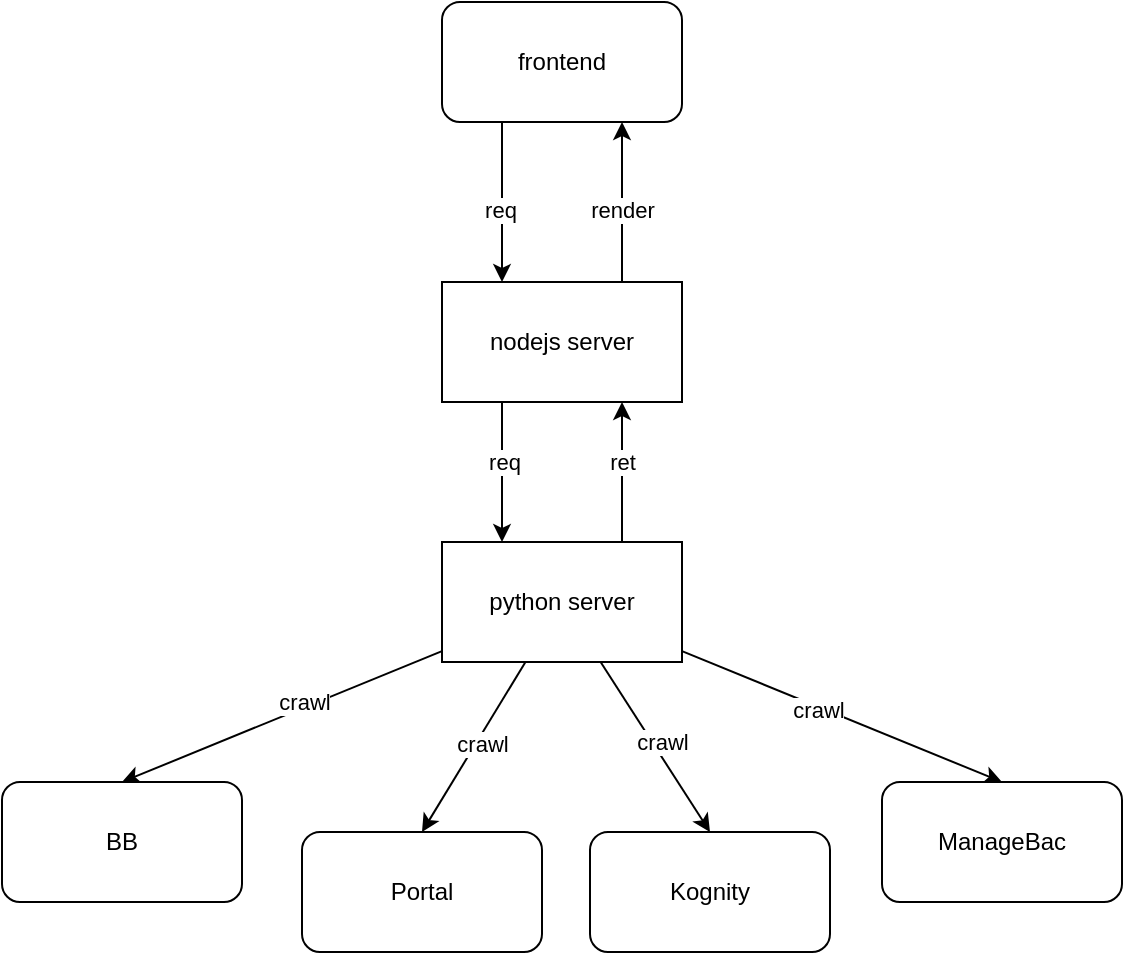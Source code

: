<mxfile version="15.1.3" type="device"><diagram id="ztAfkgmGnpqosVklga21" name="Page-1"><mxGraphModel dx="1024" dy="592" grid="1" gridSize="10" guides="1" tooltips="1" connect="1" arrows="1" fold="1" page="1" pageScale="1" pageWidth="827" pageHeight="1169" math="0" shadow="0"><root><mxCell id="0"/><mxCell id="1" parent="0"/><mxCell id="cJD_i3iA9pwM2JVaBi6H-15" value="" style="edgeStyle=orthogonalEdgeStyle;rounded=0;orthogonalLoop=1;jettySize=auto;html=1;" parent="1" source="cJD_i3iA9pwM2JVaBi6H-10" target="cJD_i3iA9pwM2JVaBi6H-14" edge="1"><mxGeometry relative="1" as="geometry"><Array as="points"><mxPoint x="370" y="360"/><mxPoint x="370" y="360"/></Array></mxGeometry></mxCell><mxCell id="cJD_i3iA9pwM2JVaBi6H-17" value="req" style="edgeLabel;html=1;align=center;verticalAlign=middle;resizable=0;points=[];" parent="cJD_i3iA9pwM2JVaBi6H-15" vertex="1" connectable="0"><mxGeometry x="-0.28" y="1" relative="1" as="geometry"><mxPoint y="5" as="offset"/></mxGeometry></mxCell><mxCell id="cJD_i3iA9pwM2JVaBi6H-21" style="rounded=0;orthogonalLoop=1;jettySize=auto;html=1;entryX=0.75;entryY=1;entryDx=0;entryDy=0;exitX=0.75;exitY=0;exitDx=0;exitDy=0;" parent="1" source="cJD_i3iA9pwM2JVaBi6H-10" target="cJD_i3iA9pwM2JVaBi6H-19" edge="1"><mxGeometry relative="1" as="geometry"/></mxCell><mxCell id="cJD_i3iA9pwM2JVaBi6H-23" value="render" style="edgeLabel;html=1;align=center;verticalAlign=middle;resizable=0;points=[];" parent="cJD_i3iA9pwM2JVaBi6H-21" vertex="1" connectable="0"><mxGeometry x="0.244" relative="1" as="geometry"><mxPoint y="14" as="offset"/></mxGeometry></mxCell><mxCell id="cJD_i3iA9pwM2JVaBi6H-10" value="nodejs server" style="whiteSpace=wrap;html=1;rounded=1;arcSize=0;" parent="1" vertex="1"><mxGeometry x="340" y="250" width="120" height="60" as="geometry"/></mxCell><mxCell id="cJD_i3iA9pwM2JVaBi6H-26" value="" style="rounded=0;orthogonalLoop=1;jettySize=auto;html=1;entryX=0.5;entryY=0;entryDx=0;entryDy=0;" parent="1" source="cJD_i3iA9pwM2JVaBi6H-14" target="cJD_i3iA9pwM2JVaBi6H-31" edge="1"><mxGeometry relative="1" as="geometry"><mxPoint x="240.034" y="510" as="targetPoint"/></mxGeometry></mxCell><mxCell id="wP8oA4cOnhYJjt_zmatE-2" value="crawl" style="edgeLabel;html=1;align=center;verticalAlign=middle;resizable=0;points=[];" vertex="1" connectable="0" parent="cJD_i3iA9pwM2JVaBi6H-26"><mxGeometry x="-0.31" y="2" relative="1" as="geometry"><mxPoint x="-15" y="1" as="offset"/></mxGeometry></mxCell><mxCell id="cJD_i3iA9pwM2JVaBi6H-28" value="" style="rounded=0;orthogonalLoop=1;jettySize=auto;html=1;entryX=0.5;entryY=0;entryDx=0;entryDy=0;" parent="1" source="cJD_i3iA9pwM2JVaBi6H-14" target="cJD_i3iA9pwM2JVaBi6H-32" edge="1"><mxGeometry relative="1" as="geometry"><mxPoint x="400" y="520" as="targetPoint"/></mxGeometry></mxCell><mxCell id="wP8oA4cOnhYJjt_zmatE-3" value="crawl" style="edgeLabel;html=1;align=center;verticalAlign=middle;resizable=0;points=[];" vertex="1" connectable="0" parent="cJD_i3iA9pwM2JVaBi6H-28"><mxGeometry x="-0.377" relative="1" as="geometry"><mxPoint x="-6" y="14" as="offset"/></mxGeometry></mxCell><mxCell id="cJD_i3iA9pwM2JVaBi6H-29" style="rounded=0;orthogonalLoop=1;jettySize=auto;html=1;entryX=0.5;entryY=0;entryDx=0;entryDy=0;" parent="1" source="cJD_i3iA9pwM2JVaBi6H-14" target="cJD_i3iA9pwM2JVaBi6H-30" edge="1"><mxGeometry relative="1" as="geometry"><mxPoint x="520" y="490" as="targetPoint"/></mxGeometry></mxCell><mxCell id="wP8oA4cOnhYJjt_zmatE-4" value="crawl" style="edgeLabel;html=1;align=center;verticalAlign=middle;resizable=0;points=[];" vertex="1" connectable="0" parent="cJD_i3iA9pwM2JVaBi6H-29"><mxGeometry x="-0.149" y="-2" relative="1" as="geometry"><mxPoint as="offset"/></mxGeometry></mxCell><mxCell id="wP8oA4cOnhYJjt_zmatE-6" style="rounded=0;orthogonalLoop=1;jettySize=auto;html=1;entryX=0.5;entryY=0;entryDx=0;entryDy=0;" edge="1" parent="1" source="cJD_i3iA9pwM2JVaBi6H-14" target="wP8oA4cOnhYJjt_zmatE-5"><mxGeometry relative="1" as="geometry"/></mxCell><mxCell id="wP8oA4cOnhYJjt_zmatE-7" value="crawl" style="edgeLabel;html=1;align=center;verticalAlign=middle;resizable=0;points=[];" vertex="1" connectable="0" parent="wP8oA4cOnhYJjt_zmatE-6"><mxGeometry x="-0.394" y="2" relative="1" as="geometry"><mxPoint x="12" y="15" as="offset"/></mxGeometry></mxCell><mxCell id="wP8oA4cOnhYJjt_zmatE-8" style="edgeStyle=none;rounded=0;orthogonalLoop=1;jettySize=auto;html=1;entryX=0.75;entryY=1;entryDx=0;entryDy=0;exitX=0.75;exitY=0;exitDx=0;exitDy=0;" edge="1" parent="1" source="cJD_i3iA9pwM2JVaBi6H-14" target="cJD_i3iA9pwM2JVaBi6H-10"><mxGeometry relative="1" as="geometry"/></mxCell><mxCell id="wP8oA4cOnhYJjt_zmatE-10" value="ret" style="edgeLabel;html=1;align=center;verticalAlign=middle;resizable=0;points=[];" vertex="1" connectable="0" parent="wP8oA4cOnhYJjt_zmatE-8"><mxGeometry x="0.349" relative="1" as="geometry"><mxPoint y="7" as="offset"/></mxGeometry></mxCell><mxCell id="cJD_i3iA9pwM2JVaBi6H-14" value="python server" style="whiteSpace=wrap;html=1;rounded=1;arcSize=0;" parent="1" vertex="1"><mxGeometry x="340" y="380" width="120" height="60" as="geometry"/></mxCell><mxCell id="cJD_i3iA9pwM2JVaBi6H-20" style="rounded=0;orthogonalLoop=1;jettySize=auto;html=1;entryX=0.25;entryY=0;entryDx=0;entryDy=0;exitX=0.25;exitY=1;exitDx=0;exitDy=0;" parent="1" source="cJD_i3iA9pwM2JVaBi6H-19" target="cJD_i3iA9pwM2JVaBi6H-10" edge="1"><mxGeometry relative="1" as="geometry"><mxPoint x="380" y="220" as="targetPoint"/></mxGeometry></mxCell><mxCell id="cJD_i3iA9pwM2JVaBi6H-22" value="req" style="edgeLabel;html=1;align=center;verticalAlign=middle;resizable=0;points=[];" parent="cJD_i3iA9pwM2JVaBi6H-20" vertex="1" connectable="0"><mxGeometry x="-0.197" y="-1" relative="1" as="geometry"><mxPoint y="12" as="offset"/></mxGeometry></mxCell><mxCell id="cJD_i3iA9pwM2JVaBi6H-19" value="frontend" style="rounded=1;whiteSpace=wrap;html=1;" parent="1" vertex="1"><mxGeometry x="340" y="110" width="120" height="60" as="geometry"/></mxCell><mxCell id="cJD_i3iA9pwM2JVaBi6H-30" value="ManageBac" style="rounded=1;whiteSpace=wrap;html=1;" parent="1" vertex="1"><mxGeometry x="560" y="500" width="120" height="60" as="geometry"/></mxCell><mxCell id="cJD_i3iA9pwM2JVaBi6H-31" value="BB" style="rounded=1;whiteSpace=wrap;html=1;" parent="1" vertex="1"><mxGeometry x="120" y="500" width="120" height="60" as="geometry"/></mxCell><mxCell id="cJD_i3iA9pwM2JVaBi6H-32" value="Portal" style="rounded=1;whiteSpace=wrap;html=1;" parent="1" vertex="1"><mxGeometry x="270" y="525" width="120" height="60" as="geometry"/></mxCell><mxCell id="wP8oA4cOnhYJjt_zmatE-5" value="Kognity" style="rounded=1;whiteSpace=wrap;html=1;" vertex="1" parent="1"><mxGeometry x="414" y="525" width="120" height="60" as="geometry"/></mxCell></root></mxGraphModel></diagram></mxfile>
